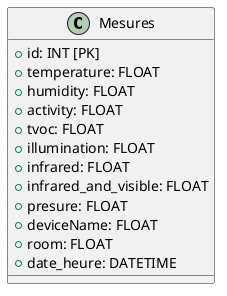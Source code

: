 @startuml
class Mesures {
  + id: INT [PK]
  + temperature: FLOAT
  + humidity: FLOAT
  + activity: FLOAT
  + tvoc: FLOAT
  + illumination: FLOAT
  + infrared: FLOAT
  + infrared_and_visible: FLOAT
  + presure: FLOAT
  + deviceName: FLOAT
  + room: FLOAT
  + date_heure: DATETIME
}
@enduml